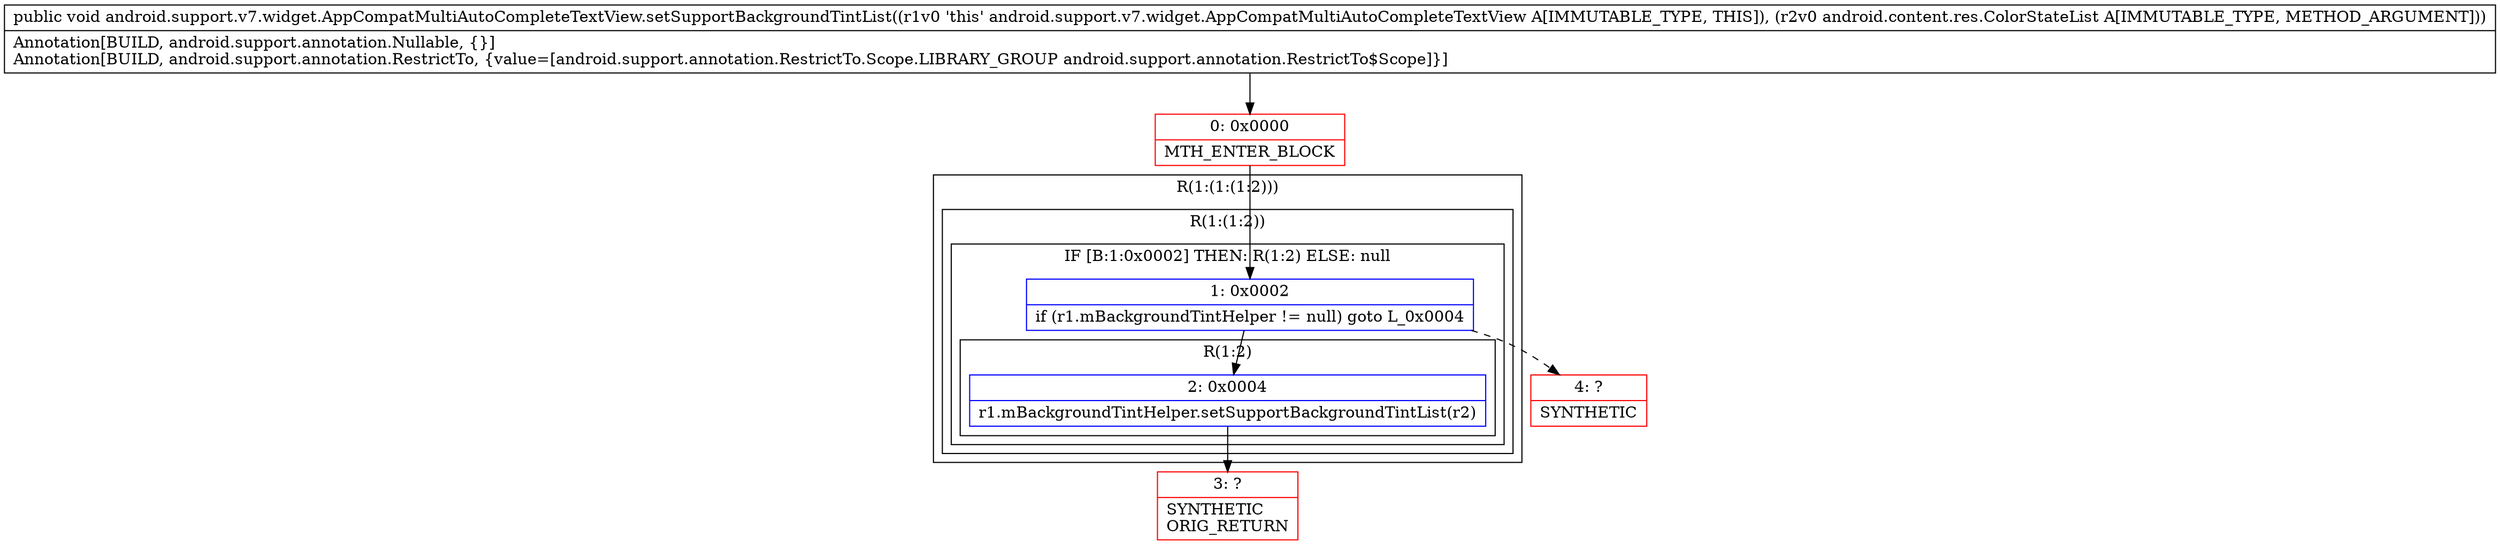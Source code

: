 digraph "CFG forandroid.support.v7.widget.AppCompatMultiAutoCompleteTextView.setSupportBackgroundTintList(Landroid\/content\/res\/ColorStateList;)V" {
subgraph cluster_Region_1871846786 {
label = "R(1:(1:(1:2)))";
node [shape=record,color=blue];
subgraph cluster_Region_60510276 {
label = "R(1:(1:2))";
node [shape=record,color=blue];
subgraph cluster_IfRegion_336656247 {
label = "IF [B:1:0x0002] THEN: R(1:2) ELSE: null";
node [shape=record,color=blue];
Node_1 [shape=record,label="{1\:\ 0x0002|if (r1.mBackgroundTintHelper != null) goto L_0x0004\l}"];
subgraph cluster_Region_1222117561 {
label = "R(1:2)";
node [shape=record,color=blue];
Node_2 [shape=record,label="{2\:\ 0x0004|r1.mBackgroundTintHelper.setSupportBackgroundTintList(r2)\l}"];
}
}
}
}
Node_0 [shape=record,color=red,label="{0\:\ 0x0000|MTH_ENTER_BLOCK\l}"];
Node_3 [shape=record,color=red,label="{3\:\ ?|SYNTHETIC\lORIG_RETURN\l}"];
Node_4 [shape=record,color=red,label="{4\:\ ?|SYNTHETIC\l}"];
MethodNode[shape=record,label="{public void android.support.v7.widget.AppCompatMultiAutoCompleteTextView.setSupportBackgroundTintList((r1v0 'this' android.support.v7.widget.AppCompatMultiAutoCompleteTextView A[IMMUTABLE_TYPE, THIS]), (r2v0 android.content.res.ColorStateList A[IMMUTABLE_TYPE, METHOD_ARGUMENT]))  | Annotation[BUILD, android.support.annotation.Nullable, \{\}]\lAnnotation[BUILD, android.support.annotation.RestrictTo, \{value=[android.support.annotation.RestrictTo.Scope.LIBRARY_GROUP android.support.annotation.RestrictTo$Scope]\}]\l}"];
MethodNode -> Node_0;
Node_1 -> Node_2;
Node_1 -> Node_4[style=dashed];
Node_2 -> Node_3;
Node_0 -> Node_1;
}


